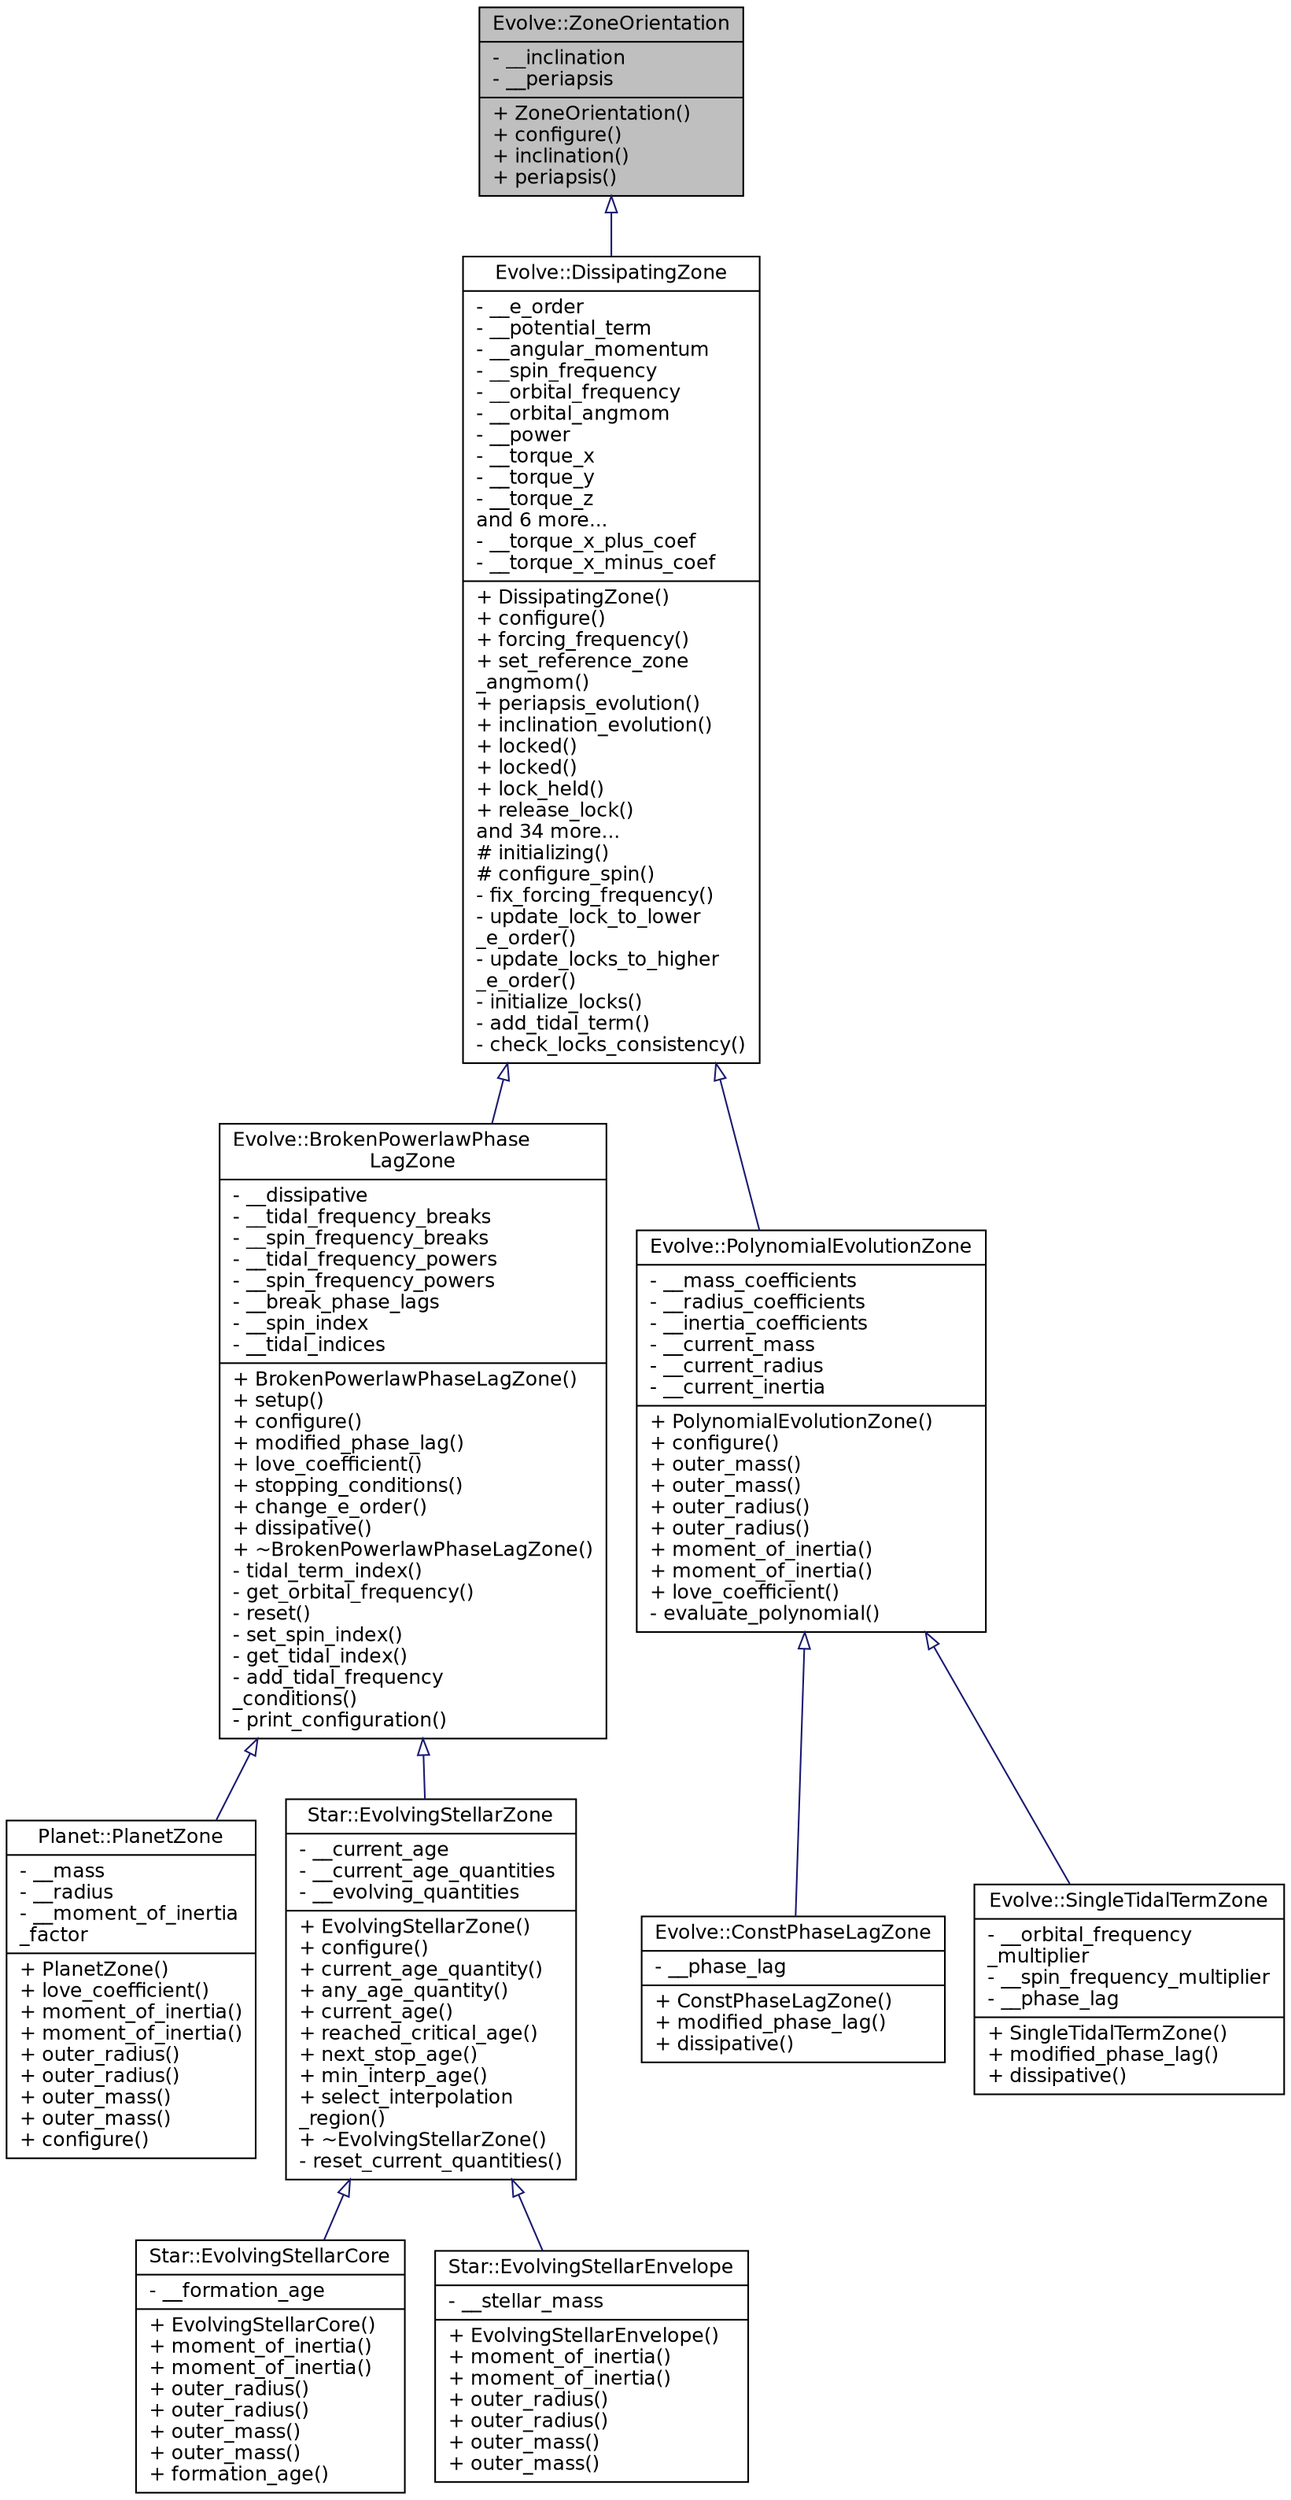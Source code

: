digraph "Evolve::ZoneOrientation"
{
 // INTERACTIVE_SVG=YES
  edge [fontname="Helvetica",fontsize="12",labelfontname="Helvetica",labelfontsize="12"];
  node [fontname="Helvetica",fontsize="12",shape=record];
  Node0 [label="{Evolve::ZoneOrientation\n|- __inclination\l- __periapsis\l|+ ZoneOrientation()\l+ configure()\l+ inclination()\l+ periapsis()\l}",height=0.2,width=0.4,color="black", fillcolor="grey75", style="filled", fontcolor="black"];
  Node0 -> Node1 [dir="back",color="midnightblue",fontsize="12",style="solid",arrowtail="onormal",fontname="Helvetica"];
  Node1 [label="{Evolve::DissipatingZone\n|- __e_order\l- __potential_term\l- __angular_momentum\l- __spin_frequency\l- __orbital_frequency\l- __orbital_angmom\l- __power\l- __torque_x\l- __torque_y\l- __torque_z\land 6 more...\l- __torque_x_plus_coef\l- __torque_x_minus_coef\l|+ DissipatingZone()\l+ configure()\l+ forcing_frequency()\l+ set_reference_zone\l_angmom()\l+ periapsis_evolution()\l+ inclination_evolution()\l+ locked()\l+ locked()\l+ lock_held()\l+ release_lock()\land 34 more...\l# initializing()\l# configure_spin()\l- fix_forcing_frequency()\l- update_lock_to_lower\l_e_order()\l- update_locks_to_higher\l_e_order()\l- initialize_locks()\l- add_tidal_term()\l- check_locks_consistency()\l}",height=0.2,width=0.4,color="black", fillcolor="white", style="filled",URL="$classEvolve_1_1DissipatingZone.html",tooltip="A layer of a system body for which the tidal bulge is not exactly in phase with the tidal potential..."];
  Node1 -> Node2 [dir="back",color="midnightblue",fontsize="12",style="solid",arrowtail="onormal",fontname="Helvetica"];
  Node2 [label="{Evolve::BrokenPowerlawPhase\lLagZone\n|- __dissipative\l- __tidal_frequency_breaks\l- __spin_frequency_breaks\l- __tidal_frequency_powers\l- __spin_frequency_powers\l- __break_phase_lags\l- __spin_index\l- __tidal_indices\l|+ BrokenPowerlawPhaseLagZone()\l+ setup()\l+ configure()\l+ modified_phase_lag()\l+ love_coefficient()\l+ stopping_conditions()\l+ change_e_order()\l+ dissipative()\l+ ~BrokenPowerlawPhaseLagZone()\l- tidal_term_index()\l- get_orbital_frequency()\l- reset()\l- set_spin_index()\l- get_tidal_index()\l- add_tidal_frequency\l_conditions()\l- print_configuration()\l}",height=0.2,width=0.4,color="black", fillcolor="white", style="filled",URL="$classEvolve_1_1BrokenPowerlawPhaseLagZone.html",tooltip="A DissipatingZone where the phase lag is described by a broken powerlaw. "];
  Node2 -> Node3 [dir="back",color="midnightblue",fontsize="12",style="solid",arrowtail="onormal",fontname="Helvetica"];
  Node3 [label="{Planet::PlanetZone\n|- __mass\l- __radius\l- __moment_of_inertia\l_factor\l|+ PlanetZone()\l+ love_coefficient()\l+ moment_of_inertia()\l+ moment_of_inertia()\l+ outer_radius()\l+ outer_radius()\l+ outer_mass()\l+ outer_mass()\l+ configure()\l}",height=0.2,width=0.4,color="black", fillcolor="white", style="filled",URL="$classPlanet_1_1PlanetZone.html",tooltip="The only zone of a LockedPlanet. "];
  Node2 -> Node4 [dir="back",color="midnightblue",fontsize="12",style="solid",arrowtail="onormal",fontname="Helvetica"];
  Node4 [label="{Star::EvolvingStellarZone\n|- __current_age\l- __current_age_quantities\l- __evolving_quantities\l|+ EvolvingStellarZone()\l+ configure()\l+ current_age_quantity()\l+ any_age_quantity()\l+ current_age()\l+ reached_critical_age()\l+ next_stop_age()\l+ min_interp_age()\l+ select_interpolation\l_region()\l+ ~EvolvingStellarZone()\l- reset_current_quantities()\l}",height=0.2,width=0.4,color="black", fillcolor="white", style="filled",URL="$classStar_1_1EvolvingStellarZone.html",tooltip="Base class for zones of low mass evolving stars. "];
  Node4 -> Node5 [dir="back",color="midnightblue",fontsize="12",style="solid",arrowtail="onormal",fontname="Helvetica"];
  Node5 [label="{Star::EvolvingStellarCore\n|- __formation_age\l|+ EvolvingStellarCore()\l+ moment_of_inertia()\l+ moment_of_inertia()\l+ outer_radius()\l+ outer_radius()\l+ outer_mass()\l+ outer_mass()\l+ formation_age()\l}",height=0.2,width=0.4,color="black", fillcolor="white", style="filled",URL="$classStar_1_1EvolvingStellarCore.html",tooltip="Radiative core for low mass evolving stars. "];
  Node4 -> Node6 [dir="back",color="midnightblue",fontsize="12",style="solid",arrowtail="onormal",fontname="Helvetica"];
  Node6 [label="{Star::EvolvingStellarEnvelope\n|- __stellar_mass\l|+ EvolvingStellarEnvelope()\l+ moment_of_inertia()\l+ moment_of_inertia()\l+ outer_radius()\l+ outer_radius()\l+ outer_mass()\l+ outer_mass()\l}",height=0.2,width=0.4,color="black", fillcolor="white", style="filled",URL="$classStar_1_1EvolvingStellarEnvelope.html",tooltip="Surface convective zone for low mass evolving stars or the entire star for high mass stars..."];
  Node1 -> Node7 [dir="back",color="midnightblue",fontsize="12",style="solid",arrowtail="onormal",fontname="Helvetica"];
  Node7 [label="{Evolve::PolynomialEvolutionZone\n|- __mass_coefficients\l- __radius_coefficients\l- __inertia_coefficients\l- __current_mass\l- __current_radius\l- __current_inertia\l|+ PolynomialEvolutionZone()\l+ configure()\l+ outer_mass()\l+ outer_mass()\l+ outer_radius()\l+ outer_radius()\l+ moment_of_inertia()\l+ moment_of_inertia()\l+ love_coefficient()\l- evaluate_polynomial()\l}",height=0.2,width=0.4,color="black", fillcolor="white", style="filled",URL="$classEvolve_1_1PolynomialEvolutionZone.html"];
  Node7 -> Node8 [dir="back",color="midnightblue",fontsize="12",style="solid",arrowtail="onormal",fontname="Helvetica"];
  Node8 [label="{Evolve::ConstPhaseLagZone\n|- __phase_lag\l|+ ConstPhaseLagZone()\l+ modified_phase_lag()\l+ dissipative()\l}",height=0.2,width=0.4,color="black", fillcolor="white", style="filled",URL="$classEvolve_1_1ConstPhaseLagZone.html",tooltip="A zone with constant phase lag for all tidal terms. "];
  Node7 -> Node9 [dir="back",color="midnightblue",fontsize="12",style="solid",arrowtail="onormal",fontname="Helvetica"];
  Node9 [label="{Evolve::SingleTidalTermZone\n|- __orbital_frequency\l_multiplier\l- __spin_frequency_multiplier\l- __phase_lag\l|+ SingleTidalTermZone()\l+ modified_phase_lag()\l+ dissipative()\l}",height=0.2,width=0.4,color="black", fillcolor="white", style="filled",URL="$classEvolve_1_1SingleTidalTermZone.html",tooltip="A zone dissipative to only a single tidal term. "];
}
